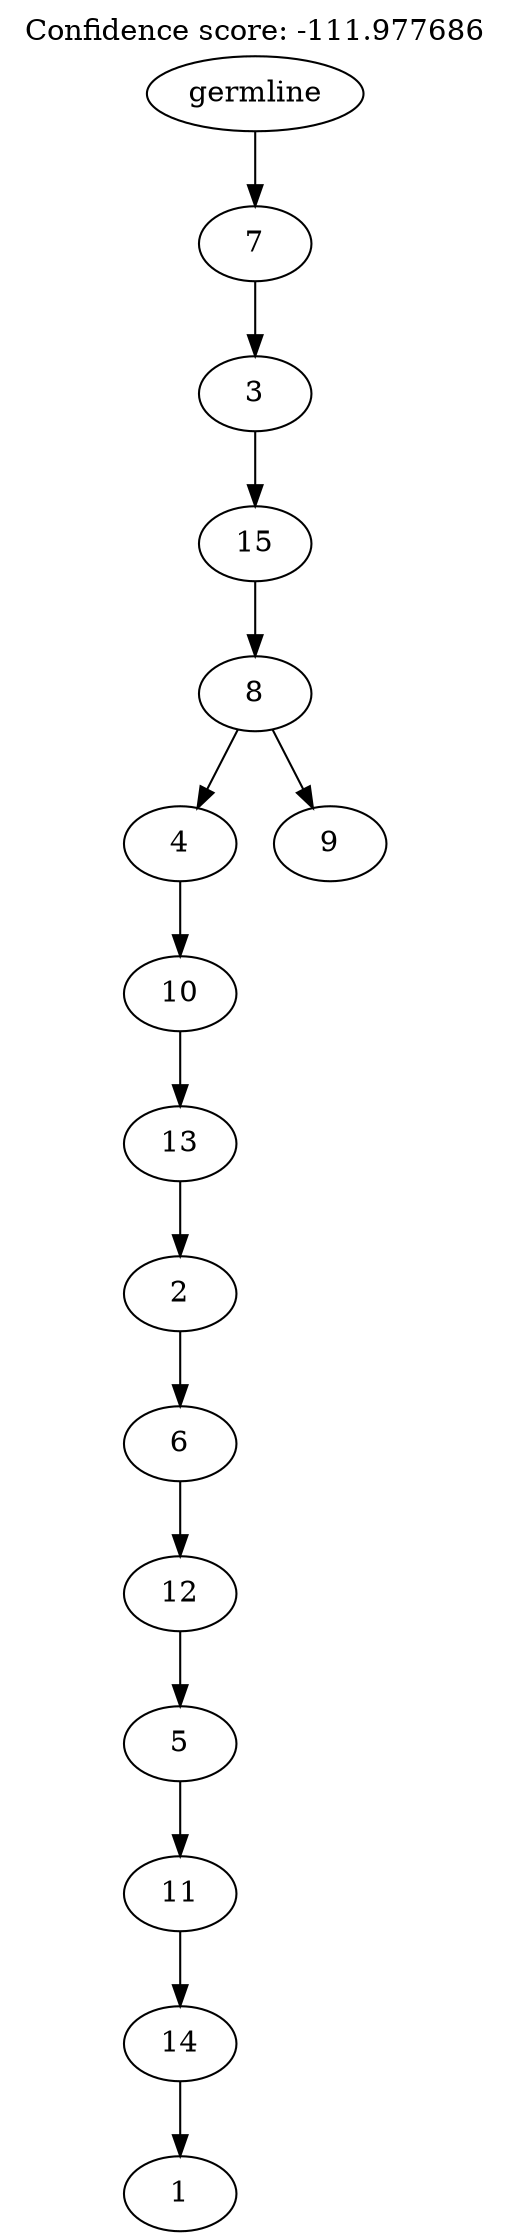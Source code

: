 digraph g {
	"14" -> "15";
	"15" [label="1"];
	"13" -> "14";
	"14" [label="14"];
	"12" -> "13";
	"13" [label="11"];
	"11" -> "12";
	"12" [label="5"];
	"10" -> "11";
	"11" [label="12"];
	"9" -> "10";
	"10" [label="6"];
	"8" -> "9";
	"9" [label="2"];
	"7" -> "8";
	"8" [label="13"];
	"6" -> "7";
	"7" [label="10"];
	"4" -> "5";
	"5" [label="9"];
	"4" -> "6";
	"6" [label="4"];
	"3" -> "4";
	"4" [label="8"];
	"2" -> "3";
	"3" [label="15"];
	"1" -> "2";
	"2" [label="3"];
	"0" -> "1";
	"1" [label="7"];
	"0" [label="germline"];
	labelloc="t";
	label="Confidence score: -111.977686";
}
